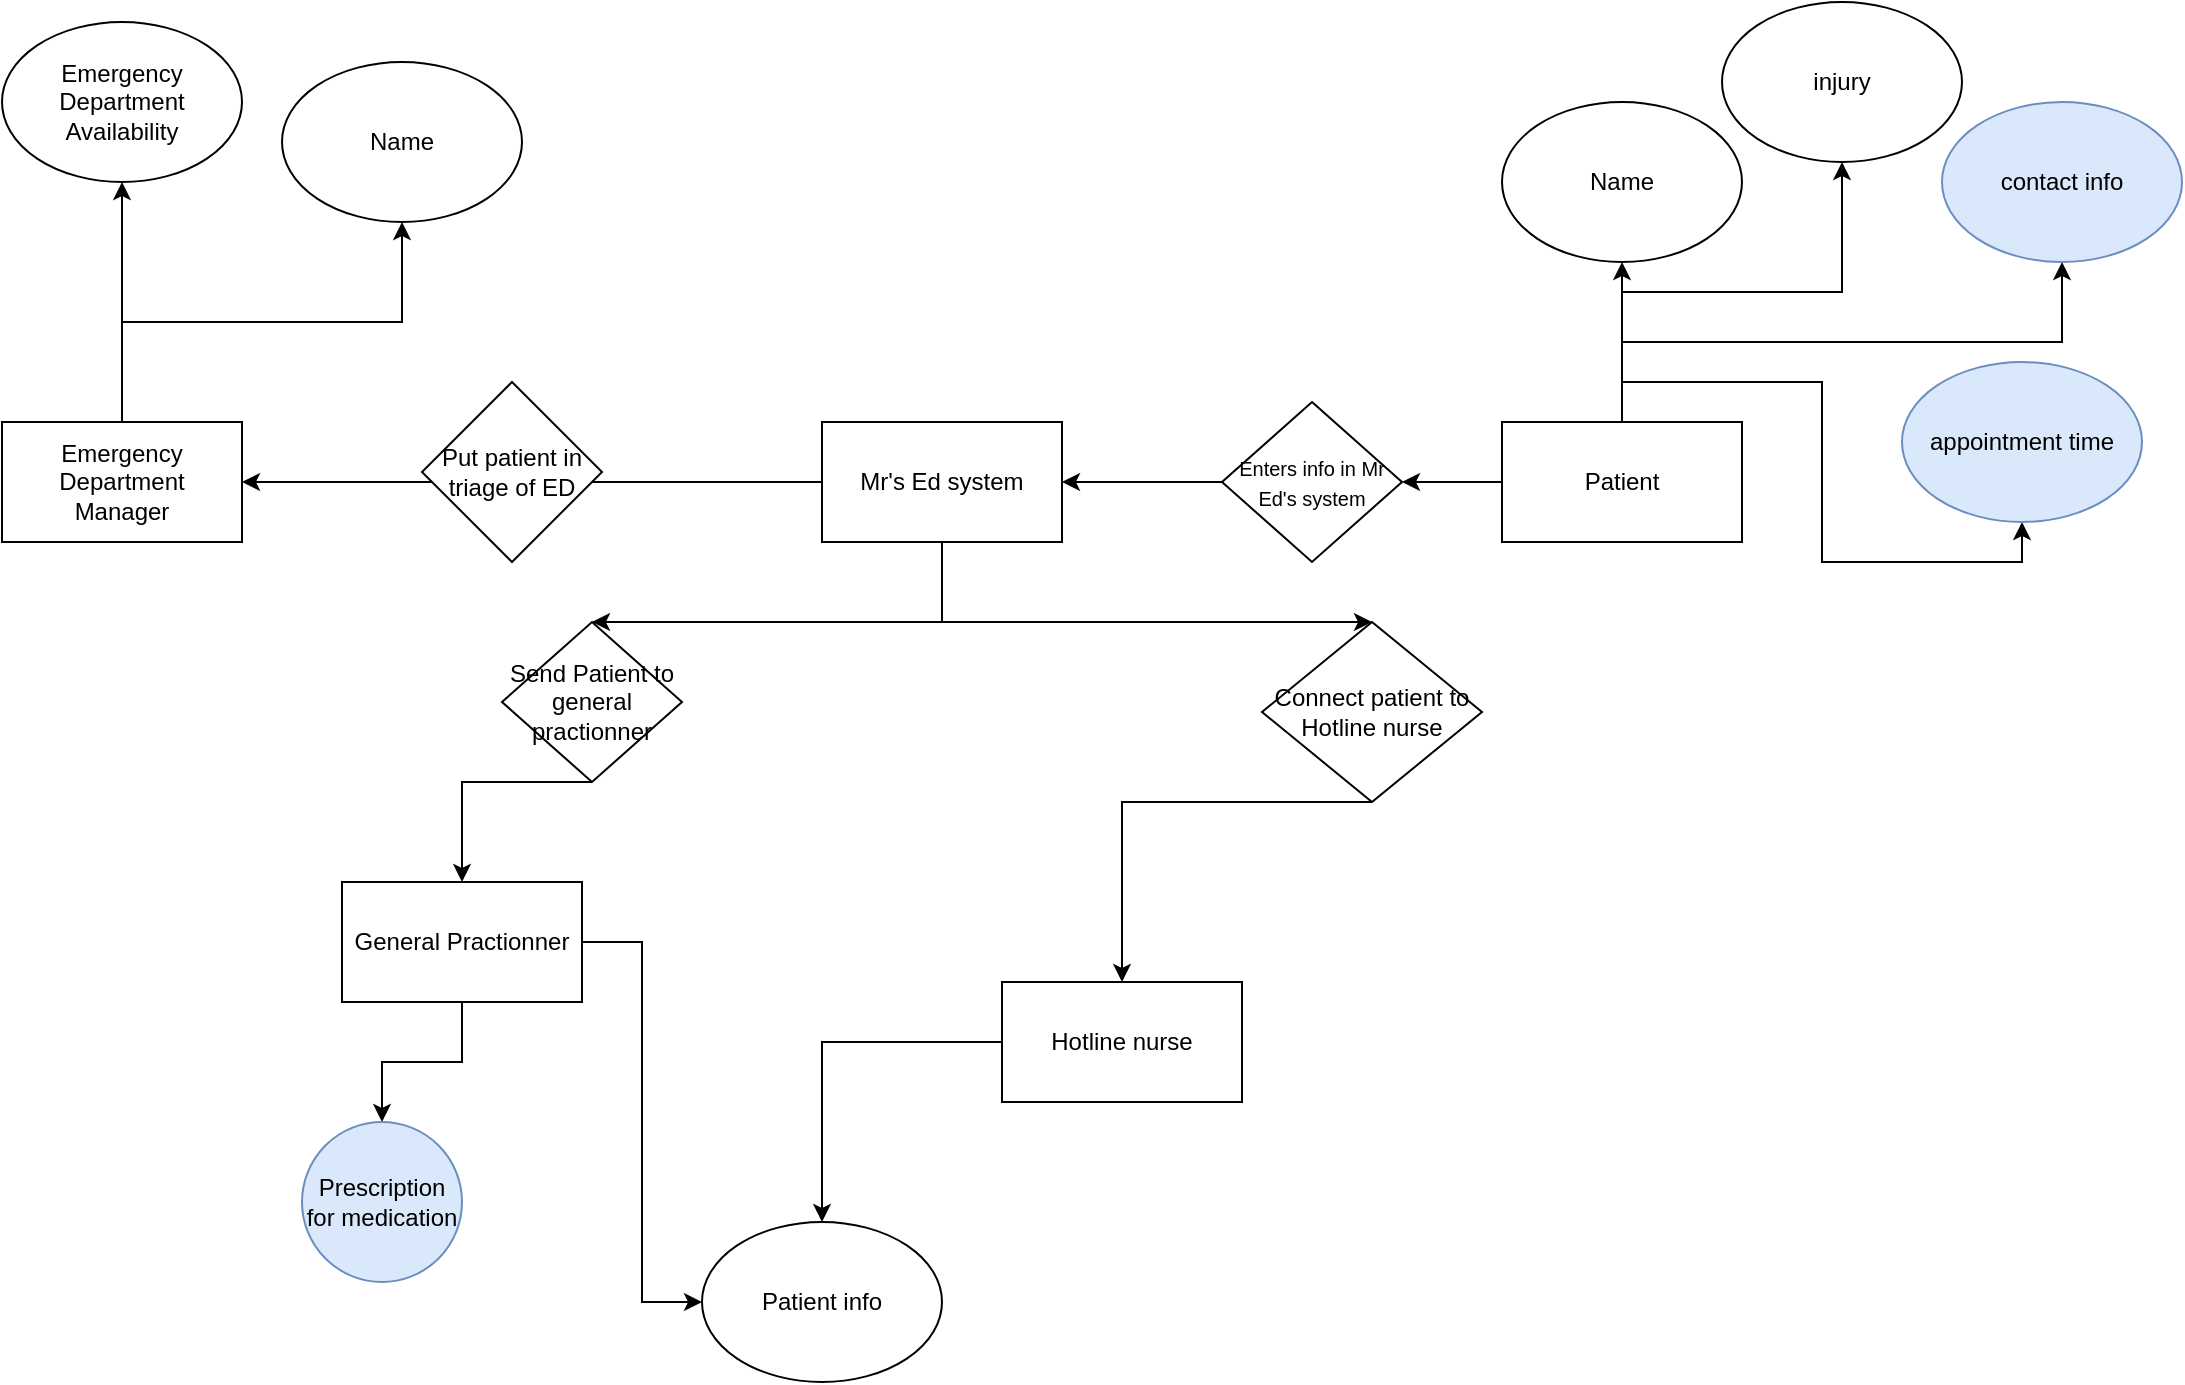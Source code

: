 <mxfile version="24.7.17">
  <diagram name="Page-1" id="12345-67890">
    <mxGraphModel dx="1434" dy="761" grid="0" gridSize="10" guides="1" tooltips="1" connect="1" arrows="1" fold="1" page="0" pageScale="1" pageWidth="1100" pageHeight="850" background="none" math="0" shadow="0">
      <root>
        <mxCell id="0" />
        <mxCell id="1" parent="0" />
        <mxCell id="LKYqRy5Tb7PnWjAP05V9-2" value="" style="edgeStyle=orthogonalEdgeStyle;rounded=0;orthogonalLoop=1;jettySize=auto;html=1;" edge="1" parent="1" source="TVGD07vnX8AzpcqW4ruT-3" target="LKYqRy5Tb7PnWjAP05V9-1">
          <mxGeometry relative="1" as="geometry" />
        </mxCell>
        <mxCell id="TVGD07vnX8AzpcqW4ruT-3" value="Hotline nurse" style="rounded=0;whiteSpace=wrap;html=1;" parent="1" vertex="1">
          <mxGeometry x="510" y="540" width="120" height="60" as="geometry" />
        </mxCell>
        <mxCell id="TVGD07vnX8AzpcqW4ruT-8" value="" style="edgeStyle=orthogonalEdgeStyle;rounded=0;orthogonalLoop=1;jettySize=auto;html=1;entryX=0.5;entryY=1;entryDx=0;entryDy=0;" parent="1" source="TVGD07vnX8AzpcqW4ruT-4" target="TVGD07vnX8AzpcqW4ruT-9" edge="1">
          <mxGeometry relative="1" as="geometry">
            <mxPoint x="820" y="190" as="targetPoint" />
          </mxGeometry>
        </mxCell>
        <mxCell id="CDvcQh2_v84ddmQvgI2k-2" value="" style="edgeStyle=orthogonalEdgeStyle;rounded=0;orthogonalLoop=1;jettySize=auto;html=1;" parent="1" source="TVGD07vnX8AzpcqW4ruT-4" target="CDvcQh2_v84ddmQvgI2k-1" edge="1">
          <mxGeometry relative="1" as="geometry" />
        </mxCell>
        <mxCell id="TVGD07vnX8AzpcqW4ruT-4" value="Patient" style="rounded=0;whiteSpace=wrap;html=1;" parent="1" vertex="1">
          <mxGeometry x="760" y="260" width="120" height="60" as="geometry" />
        </mxCell>
        <mxCell id="LKYqRy5Tb7PnWjAP05V9-4" value="" style="edgeStyle=orthogonalEdgeStyle;rounded=0;orthogonalLoop=1;jettySize=auto;html=1;entryX=0;entryY=0.5;entryDx=0;entryDy=0;" edge="1" parent="1" source="TVGD07vnX8AzpcqW4ruT-5" target="LKYqRy5Tb7PnWjAP05V9-1">
          <mxGeometry relative="1" as="geometry">
            <mxPoint x="320" y="720" as="targetPoint" />
          </mxGeometry>
        </mxCell>
        <mxCell id="LKYqRy5Tb7PnWjAP05V9-6" value="" style="edgeStyle=orthogonalEdgeStyle;rounded=0;orthogonalLoop=1;jettySize=auto;html=1;" edge="1" parent="1" source="TVGD07vnX8AzpcqW4ruT-5" target="LKYqRy5Tb7PnWjAP05V9-5">
          <mxGeometry relative="1" as="geometry" />
        </mxCell>
        <mxCell id="TVGD07vnX8AzpcqW4ruT-5" value="General Practionner" style="rounded=0;whiteSpace=wrap;html=1;" parent="1" vertex="1">
          <mxGeometry x="180" y="490" width="120" height="60" as="geometry" />
        </mxCell>
        <mxCell id="TVGD07vnX8AzpcqW4ruT-9" value="Name" style="ellipse;whiteSpace=wrap;html=1;" parent="1" vertex="1">
          <mxGeometry x="760" y="100" width="120" height="80" as="geometry" />
        </mxCell>
        <mxCell id="TVGD07vnX8AzpcqW4ruT-10" value="" style="edgeStyle=orthogonalEdgeStyle;rounded=0;orthogonalLoop=1;jettySize=auto;html=1;entryX=0.5;entryY=1;entryDx=0;entryDy=0;exitX=0.5;exitY=0;exitDx=0;exitDy=0;" parent="1" source="TVGD07vnX8AzpcqW4ruT-4" target="TVGD07vnX8AzpcqW4ruT-11" edge="1">
          <mxGeometry relative="1" as="geometry">
            <mxPoint x="830" y="270" as="sourcePoint" />
            <mxPoint x="830" y="200" as="targetPoint" />
          </mxGeometry>
        </mxCell>
        <mxCell id="TVGD07vnX8AzpcqW4ruT-11" value="contact info" style="ellipse;whiteSpace=wrap;html=1;fillColor=#dae8fc;strokeColor=#6c8ebf;" parent="1" vertex="1">
          <mxGeometry x="980" y="100" width="120" height="80" as="geometry" />
        </mxCell>
        <mxCell id="TVGD07vnX8AzpcqW4ruT-12" value="" style="edgeStyle=orthogonalEdgeStyle;rounded=0;orthogonalLoop=1;jettySize=auto;html=1;entryX=0.5;entryY=1;entryDx=0;entryDy=0;exitX=0.5;exitY=0;exitDx=0;exitDy=0;" parent="1" source="TVGD07vnX8AzpcqW4ruT-4" target="TVGD07vnX8AzpcqW4ruT-13" edge="1">
          <mxGeometry relative="1" as="geometry">
            <mxPoint x="710" y="410" as="sourcePoint" />
            <mxPoint x="710" y="340" as="targetPoint" />
          </mxGeometry>
        </mxCell>
        <mxCell id="TVGD07vnX8AzpcqW4ruT-13" value="injury" style="ellipse;whiteSpace=wrap;html=1;" parent="1" vertex="1">
          <mxGeometry x="870" y="50" width="120" height="80" as="geometry" />
        </mxCell>
        <mxCell id="TVGD07vnX8AzpcqW4ruT-14" value="" style="edgeStyle=orthogonalEdgeStyle;rounded=0;orthogonalLoop=1;jettySize=auto;html=1;entryX=0.5;entryY=1;entryDx=0;entryDy=0;exitX=0.5;exitY=0;exitDx=0;exitDy=0;" parent="1" source="TVGD07vnX8AzpcqW4ruT-4" target="TVGD07vnX8AzpcqW4ruT-15" edge="1">
          <mxGeometry relative="1" as="geometry">
            <mxPoint x="1020" y="390" as="sourcePoint" />
            <mxPoint x="1020" y="320" as="targetPoint" />
          </mxGeometry>
        </mxCell>
        <mxCell id="TVGD07vnX8AzpcqW4ruT-15" value="appointment time" style="ellipse;whiteSpace=wrap;html=1;fillColor=#dae8fc;strokeColor=#6c8ebf;" parent="1" vertex="1">
          <mxGeometry x="960" y="230" width="120" height="80" as="geometry" />
        </mxCell>
        <mxCell id="CDvcQh2_v84ddmQvgI2k-1" value="&lt;font style=&quot;font-size: 10px;&quot;&gt;Enters info in Mr Ed&#39;s system&lt;/font&gt;" style="rhombus;whiteSpace=wrap;html=1;rounded=0;" parent="1" vertex="1">
          <mxGeometry x="620" y="250" width="90" height="80" as="geometry" />
        </mxCell>
        <mxCell id="CDvcQh2_v84ddmQvgI2k-3" value="Emergency Department&lt;div&gt;Manager&lt;/div&gt;" style="whiteSpace=wrap;html=1;rounded=0;" parent="1" vertex="1">
          <mxGeometry x="10" y="260" width="120" height="60" as="geometry" />
        </mxCell>
        <mxCell id="CDvcQh2_v84ddmQvgI2k-7" value="Name" style="ellipse;whiteSpace=wrap;html=1;" parent="1" vertex="1">
          <mxGeometry x="150" y="80" width="120" height="80" as="geometry" />
        </mxCell>
        <mxCell id="CDvcQh2_v84ddmQvgI2k-8" value="" style="edgeStyle=orthogonalEdgeStyle;rounded=0;orthogonalLoop=1;jettySize=auto;html=1;entryX=0.5;entryY=1;entryDx=0;entryDy=0;exitX=0.5;exitY=0;exitDx=0;exitDy=0;" parent="1" source="CDvcQh2_v84ddmQvgI2k-3" target="CDvcQh2_v84ddmQvgI2k-7" edge="1">
          <mxGeometry relative="1" as="geometry">
            <mxPoint x="180.5" y="270" as="sourcePoint" />
            <mxPoint x="340" y="120" as="targetPoint" />
          </mxGeometry>
        </mxCell>
        <mxCell id="CDvcQh2_v84ddmQvgI2k-9" value="Emergency Department Availability" style="ellipse;whiteSpace=wrap;html=1;" parent="1" vertex="1">
          <mxGeometry x="10" y="60" width="120" height="80" as="geometry" />
        </mxCell>
        <mxCell id="CDvcQh2_v84ddmQvgI2k-10" value="" style="edgeStyle=orthogonalEdgeStyle;rounded=0;orthogonalLoop=1;jettySize=auto;html=1;entryX=0.5;entryY=1;entryDx=0;entryDy=0;exitX=0.5;exitY=0;exitDx=0;exitDy=0;" parent="1" source="CDvcQh2_v84ddmQvgI2k-3" target="CDvcQh2_v84ddmQvgI2k-9" edge="1">
          <mxGeometry relative="1" as="geometry">
            <mxPoint x="260" y="230" as="sourcePoint" />
            <mxPoint x="350" y="130" as="targetPoint" />
          </mxGeometry>
        </mxCell>
        <mxCell id="CDvcQh2_v84ddmQvgI2k-13" value="" style="edgeStyle=orthogonalEdgeStyle;rounded=0;orthogonalLoop=1;jettySize=auto;html=1;" parent="1" source="CDvcQh2_v84ddmQvgI2k-1" target="CDvcQh2_v84ddmQvgI2k-12" edge="1">
          <mxGeometry relative="1" as="geometry">
            <mxPoint x="460" y="290" as="sourcePoint" />
            <mxPoint x="310" y="290" as="targetPoint" />
          </mxGeometry>
        </mxCell>
        <mxCell id="CDvcQh2_v84ddmQvgI2k-14" value="" style="edgeStyle=orthogonalEdgeStyle;rounded=0;orthogonalLoop=1;jettySize=auto;html=1;" parent="1" source="CDvcQh2_v84ddmQvgI2k-12" target="CDvcQh2_v84ddmQvgI2k-3" edge="1">
          <mxGeometry relative="1" as="geometry" />
        </mxCell>
        <mxCell id="CDvcQh2_v84ddmQvgI2k-12" value="Mr&#39;s Ed system" style="whiteSpace=wrap;html=1;rounded=0;" parent="1" vertex="1">
          <mxGeometry x="420" y="260" width="120" height="60" as="geometry" />
        </mxCell>
        <mxCell id="CDvcQh2_v84ddmQvgI2k-15" value="Put patient in triage of ED" style="rhombus;whiteSpace=wrap;html=1;" parent="1" vertex="1">
          <mxGeometry x="220" y="240" width="90" height="90" as="geometry" />
        </mxCell>
        <mxCell id="CDvcQh2_v84ddmQvgI2k-16" value="" style="endArrow=classic;html=1;rounded=0;exitX=0.5;exitY=1;exitDx=0;exitDy=0;entryX=0.5;entryY=0;entryDx=0;entryDy=0;" parent="1" source="CDvcQh2_v84ddmQvgI2k-17" target="TVGD07vnX8AzpcqW4ruT-5" edge="1">
          <mxGeometry width="50" height="50" relative="1" as="geometry">
            <mxPoint x="440" y="220" as="sourcePoint" />
            <mxPoint x="490" y="170" as="targetPoint" />
            <Array as="points">
              <mxPoint x="240" y="440" />
            </Array>
          </mxGeometry>
        </mxCell>
        <mxCell id="CDvcQh2_v84ddmQvgI2k-18" value="" style="endArrow=classic;html=1;rounded=0;exitX=0.5;exitY=1;exitDx=0;exitDy=0;entryX=0.5;entryY=0;entryDx=0;entryDy=0;" parent="1" source="CDvcQh2_v84ddmQvgI2k-12" target="CDvcQh2_v84ddmQvgI2k-17" edge="1">
          <mxGeometry width="50" height="50" relative="1" as="geometry">
            <mxPoint x="480" y="320" as="sourcePoint" />
            <mxPoint x="360" y="440" as="targetPoint" />
            <Array as="points">
              <mxPoint x="480" y="360" />
            </Array>
          </mxGeometry>
        </mxCell>
        <mxCell id="CDvcQh2_v84ddmQvgI2k-17" value="Send Patient to general practionner" style="rhombus;whiteSpace=wrap;html=1;" parent="1" vertex="1">
          <mxGeometry x="260" y="360" width="90" height="80" as="geometry" />
        </mxCell>
        <mxCell id="CDvcQh2_v84ddmQvgI2k-19" value="" style="endArrow=classic;html=1;rounded=0;exitX=0.5;exitY=1;exitDx=0;exitDy=0;entryX=0.5;entryY=0;entryDx=0;entryDy=0;" parent="1" source="CDvcQh2_v84ddmQvgI2k-21" target="TVGD07vnX8AzpcqW4ruT-3" edge="1">
          <mxGeometry width="50" height="50" relative="1" as="geometry">
            <mxPoint x="760" y="210" as="sourcePoint" />
            <mxPoint x="560" y="480" as="targetPoint" />
            <Array as="points">
              <mxPoint x="570" y="450" />
            </Array>
          </mxGeometry>
        </mxCell>
        <mxCell id="CDvcQh2_v84ddmQvgI2k-20" value="" style="endArrow=classic;html=1;rounded=0;exitX=0.5;exitY=1;exitDx=0;exitDy=0;entryX=0.5;entryY=0;entryDx=0;entryDy=0;" parent="1" source="CDvcQh2_v84ddmQvgI2k-12" target="CDvcQh2_v84ddmQvgI2k-21" edge="1">
          <mxGeometry width="50" height="50" relative="1" as="geometry">
            <mxPoint x="630" y="240" as="sourcePoint" />
            <mxPoint x="680" y="430" as="targetPoint" />
            <Array as="points">
              <mxPoint x="480" y="360" />
            </Array>
          </mxGeometry>
        </mxCell>
        <mxCell id="CDvcQh2_v84ddmQvgI2k-21" value="Connect patient to Hotline nurse" style="rhombus;whiteSpace=wrap;html=1;" parent="1" vertex="1">
          <mxGeometry x="640" y="360" width="110" height="90" as="geometry" />
        </mxCell>
        <mxCell id="LKYqRy5Tb7PnWjAP05V9-1" value="Patient info" style="ellipse;whiteSpace=wrap;html=1;rounded=0;" vertex="1" parent="1">
          <mxGeometry x="360" y="660" width="120" height="80" as="geometry" />
        </mxCell>
        <mxCell id="LKYqRy5Tb7PnWjAP05V9-5" value="Prescription for medication" style="ellipse;whiteSpace=wrap;html=1;rounded=0;fillColor=#dae8fc;strokeColor=#6c8ebf;" vertex="1" parent="1">
          <mxGeometry x="160" y="610" width="80" height="80" as="geometry" />
        </mxCell>
      </root>
    </mxGraphModel>
  </diagram>
</mxfile>

